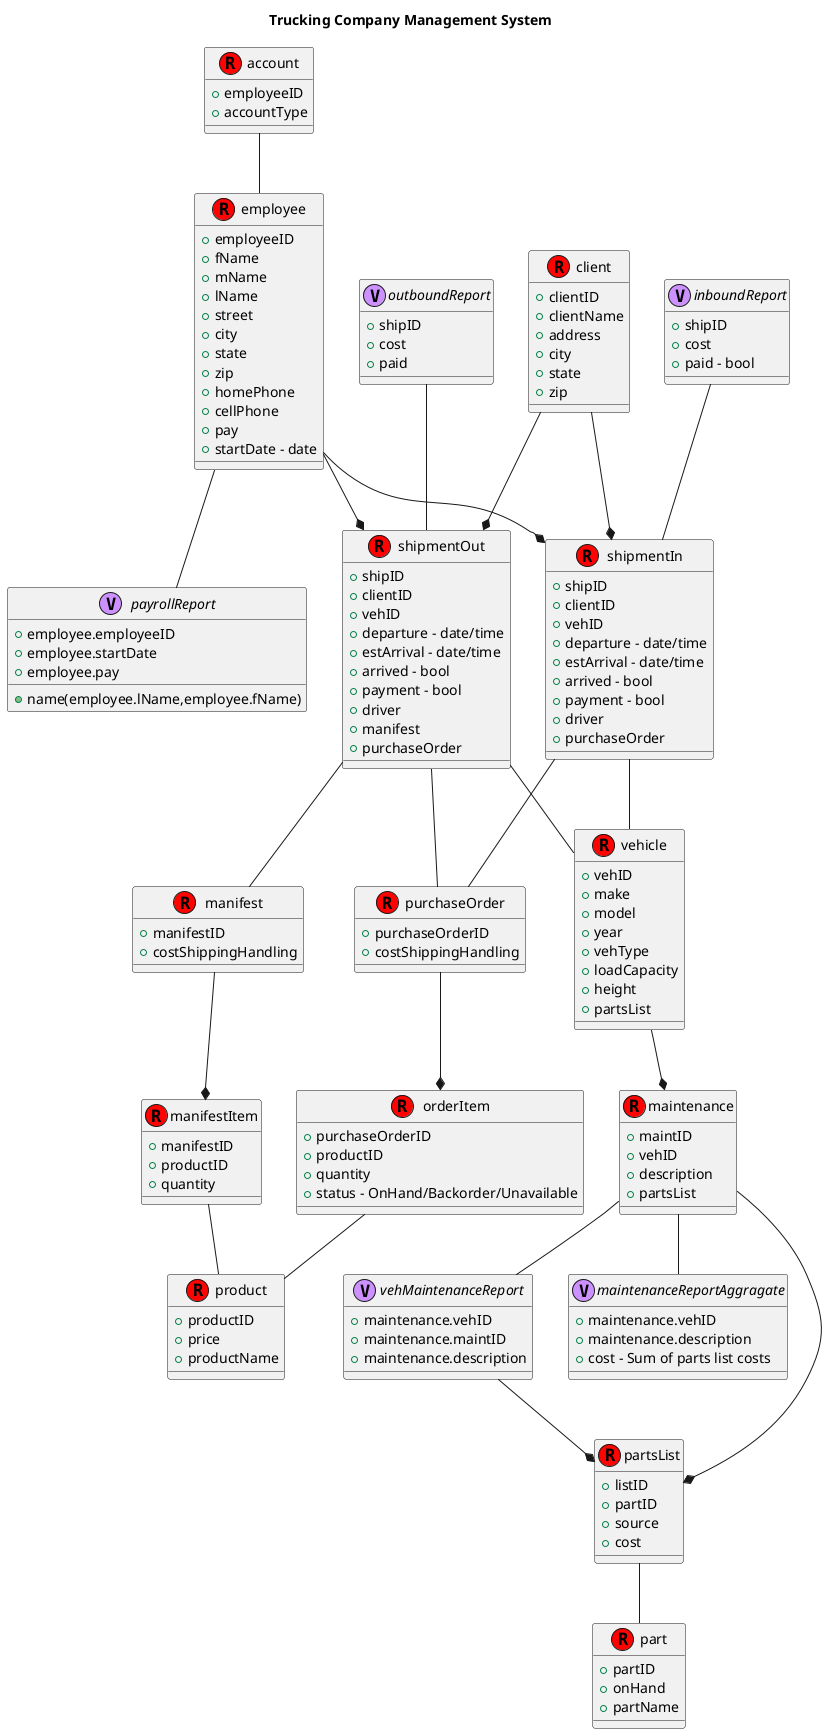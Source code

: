 @startuml

title Trucking Company Management System

account -- employee
vehicle --* maintenance
maintenance --*partsList
partsList -- part
employee --* shipmentIn
employee --* shipmentOut
shipmentIn -- purchaseOrder
shipmentOut -- purchaseOrder
shipmentOut -- manifest
purchaseOrder --* orderItem
manifest --* manifestItem
manifestItem -- product
orderItem -- product
client --* shipmentIn
client --* shipmentOut
shipmentIn -- vehicle
shipmentOut -- vehicle
employee -- payrollReport
maintenance -- maintenanceReportAggragate
maintenance -- vehMaintenanceReport
vehMaintenanceReport --* partsList

class shipmentIn << (R,#FF0202) >>{
  +shipID
  +clientID
  +vehID
  +departure - date/time
  +estArrival - date/time
  +arrived - bool
  +payment - bool
  +driver
  +purchaseOrder
}
class shipmentOut<< (R,#FF0202) >>{
  +shipID
  +clientID
  +vehID
  +departure - date/time
  +estArrival - date/time
  +arrived - bool
  +payment - bool
  +driver
  +manifest
  +purchaseOrder
}
class client<< (R,#FF0202) >>{
  +clientID
  +clientName
  +address
  +city
  +state
  +zip
}
class manifest<< (R,#FF0202) >>{
  +manifestID
  +costShippingHandling
}
class purchaseOrder<< (R,#FF0202) >>{
  +purchaseOrderID
  +costShippingHandling
}
class manifestItem<< (R,#FF0202) >>{
  +manifestID
  +productID
  +quantity
}
class orderItem<< (R,#FF0202) >>{
  +purchaseOrderID
  +productID
  +quantity
  +status - OnHand/Backorder/Unavailable
}
class product<< (R,#FF0202) >>{
  +productID
  +price
  +productName
}

class account << (R,#FF0202) >> {
  +employeeID
  +accountType
  }
class employee << (R,#FF0202) >> {
  +employeeID
  +fName
  +mName
  +lName
  +street
  +city
  +state
  +zip
  +homePhone
  +cellPhone
  +pay
  +startDate - date
}

class vehicle << (R,#FF0202) >> {
  +vehID
  +make
  +model
  +year
  +vehType
  +loadCapacity
  +height
  +partsList
  }
class maintenance << (R,#FF0202) >> {
  +maintID
  +vehID
  +description
  +partsList
}
class partsList << (R,#FF0202) >> {
  +listID
  +partID
  +source
  +cost
}
class part<< (R,#FF0202) >>{
  +partID
  +onHand
  +partName
}

interface payrollReport << (V,CD90FF) >>{
 +employee.employeeID
 +name(employee.lName,employee.fName)
 +employee.startDate
 +employee.pay
 }
 
interface maintenanceReportAggragate << (V,CD90FF) >>{
 +maintenance.vehID
 +maintenance.description
 +cost - Sum of parts list costs
 }
 
interface vehMaintenanceReport << (V,CD90FF) >>{
+maintenance.vehID
+maintenance.maintID
+maintenance.description
}

interface inboundReport << (V,CD90FF) >>{
 +shipID
 +cost
 +paid - bool
 }
inboundReport -- shipmentIn

interface outboundReport << (V,CD90FF) >>{
 +shipID
 +cost
 +paid
 }
 outboundReport -- shipmentOut

@enduml
